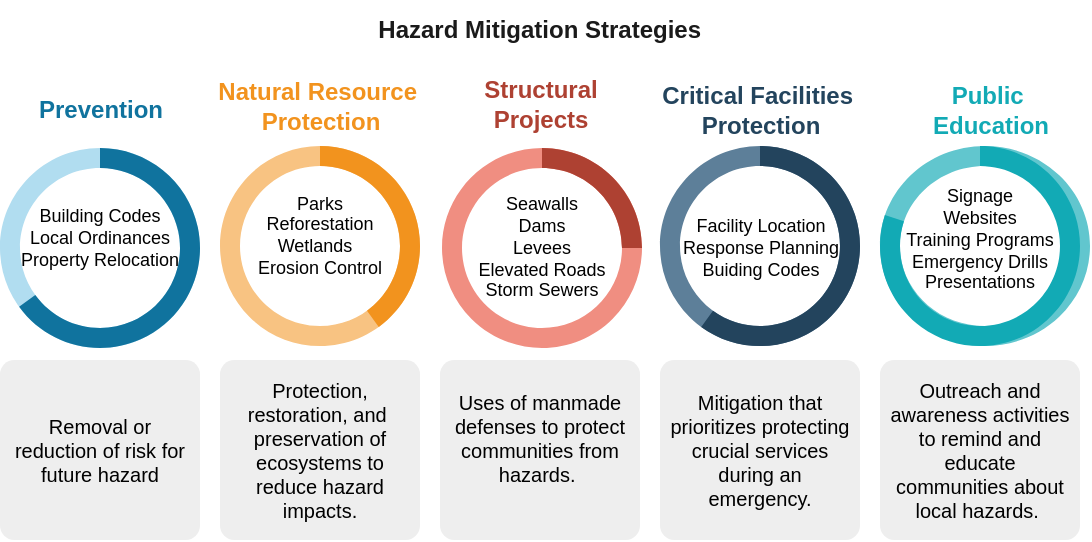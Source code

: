 <mxfile version="17.4.3" type="github">
  <diagram id="vB7MAhKk8KfPzvRbSi1f" name="Page-1">
    <mxGraphModel dx="769" dy="665" grid="1" gridSize="10" guides="1" tooltips="1" connect="1" arrows="1" fold="1" page="1" pageScale="1" pageWidth="850" pageHeight="1100" math="0" shadow="0">
      <root>
        <mxCell id="0" />
        <mxCell id="1" parent="0" />
        <mxCell id="suaXxGD8esU_ArbBz12s-23" value="Label" style="verticalLabelPosition=bottom;verticalAlign=top;html=1;shape=mxgraph.basic.donut;dx=10;strokeColor=none;fillColor=#B1DDF0;fontSize=12;fontColor=#10739E;align=center;fontStyle=1;" parent="1" vertex="1">
          <mxGeometry x="150" y="284" width="100" height="100" as="geometry" />
        </mxCell>
        <mxCell id="suaXxGD8esU_ArbBz12s-24" value="" style="verticalLabelPosition=middle;verticalAlign=middle;html=1;shape=mxgraph.basic.partConcEllipse;startAngle=0;endAngle=0.65;arcWidth=0.2;strokeColor=none;fillColor=#10739E;fontSize=22;fontColor=#10739E;align=center;fontStyle=1" parent="suaXxGD8esU_ArbBz12s-23" vertex="1">
          <mxGeometry width="100" height="100" as="geometry" />
        </mxCell>
        <mxCell id="suaXxGD8esU_ArbBz12s-48" value="&lt;div style=&quot;font-size: 9px&quot;&gt;&lt;font style=&quot;font-size: 9px&quot;&gt;Building Codes&lt;/font&gt;&lt;/div&gt;&lt;div style=&quot;font-size: 9px&quot;&gt;&lt;font style=&quot;font-size: 9px&quot;&gt;Local Ordinances&lt;/font&gt;&lt;/div&gt;&lt;div style=&quot;font-size: 9px&quot;&gt;&lt;font style=&quot;font-size: 9px&quot;&gt;Property Relocation&lt;/font&gt;&lt;/div&gt;&lt;div style=&quot;font-size: 9px&quot;&gt;&lt;br&gt;&lt;/div&gt;" style="text;html=1;strokeColor=none;fillColor=none;align=center;verticalAlign=middle;whiteSpace=wrap;rounded=0;fontSize=10;" parent="suaXxGD8esU_ArbBz12s-23" vertex="1">
          <mxGeometry y="25" width="100" height="50" as="geometry" />
        </mxCell>
        <mxCell id="suaXxGD8esU_ArbBz12s-25" value="Label" style="verticalLabelPosition=bottom;verticalAlign=top;html=1;shape=mxgraph.basic.donut;dx=10;strokeColor=none;fillColor=#F8C382;fontSize=12;fontColor=#F2931E;align=center;fontStyle=1;" parent="1" vertex="1">
          <mxGeometry x="260" y="283" width="100" height="100" as="geometry" />
        </mxCell>
        <mxCell id="suaXxGD8esU_ArbBz12s-26" value="" style="verticalLabelPosition=middle;verticalAlign=middle;html=1;shape=mxgraph.basic.partConcEllipse;startAngle=0;endAngle=0.4;arcWidth=0.2;strokeColor=none;fillColor=#F2931E;fontSize=22;fontColor=#F2931E;align=center;fontStyle=1" parent="suaXxGD8esU_ArbBz12s-25" vertex="1">
          <mxGeometry width="100" height="100" as="geometry" />
        </mxCell>
        <mxCell id="suaXxGD8esU_ArbBz12s-49" value="&lt;div&gt;Parks&lt;/div&gt;&lt;div&gt;Reforestation&lt;/div&gt;&lt;div&gt;Wetlands&amp;nbsp;&amp;nbsp;&lt;/div&gt;&lt;div&gt;Erosion Control&lt;/div&gt;&lt;div&gt;&lt;br&gt;&lt;/div&gt;" style="text;html=1;strokeColor=none;fillColor=none;align=center;verticalAlign=middle;whiteSpace=wrap;rounded=0;fontSize=9;" parent="suaXxGD8esU_ArbBz12s-25" vertex="1">
          <mxGeometry x="10" y="35" width="80" height="30" as="geometry" />
        </mxCell>
        <mxCell id="suaXxGD8esU_ArbBz12s-27" value="Label" style="verticalLabelPosition=bottom;verticalAlign=top;html=1;shape=mxgraph.basic.donut;dx=10;strokeColor=none;fillColor=#F08E81;fontSize=12;fontColor=#AE4132;align=center;fontStyle=1;" parent="1" vertex="1">
          <mxGeometry x="371" y="284" width="100" height="100" as="geometry" />
        </mxCell>
        <mxCell id="suaXxGD8esU_ArbBz12s-28" value="" style="verticalLabelPosition=middle;verticalAlign=middle;html=1;shape=mxgraph.basic.partConcEllipse;startAngle=0;endAngle=0.25;arcWidth=0.2;strokeColor=none;fillColor=#AE4132;fontSize=22;fontColor=#AE4132;align=center;fontStyle=1" parent="suaXxGD8esU_ArbBz12s-27" vertex="1">
          <mxGeometry width="100" height="100" as="geometry" />
        </mxCell>
        <mxCell id="suaXxGD8esU_ArbBz12s-50" value="&lt;div&gt;Seawalls&lt;/div&gt;&lt;div&gt;Dams&lt;/div&gt;&lt;div&gt;Levees&lt;/div&gt;&lt;div&gt;Elevated Roads&lt;/div&gt;&lt;div&gt;Storm Sewers&lt;/div&gt;&lt;div&gt;&lt;br&gt;&lt;/div&gt;" style="text;html=1;strokeColor=none;fillColor=none;align=center;verticalAlign=middle;whiteSpace=wrap;rounded=0;fontSize=9;" parent="suaXxGD8esU_ArbBz12s-27" vertex="1">
          <mxGeometry x="10" y="40" width="80" height="30" as="geometry" />
        </mxCell>
        <mxCell id="suaXxGD8esU_ArbBz12s-29" value="Label" style="verticalLabelPosition=bottom;verticalAlign=top;html=1;shape=mxgraph.basic.donut;dx=10;strokeColor=none;fillColor=#5D7F99;fontSize=12;fontColor=#23445D;align=center;fontStyle=1;" parent="1" vertex="1">
          <mxGeometry x="480" y="283" width="100" height="100" as="geometry" />
        </mxCell>
        <mxCell id="suaXxGD8esU_ArbBz12s-30" value="" style="verticalLabelPosition=middle;verticalAlign=middle;html=1;shape=mxgraph.basic.partConcEllipse;startAngle=0;endAngle=0.6;arcWidth=0.2;strokeColor=none;fillColor=#23445D;fontSize=22;fontColor=#23445D;align=center;fontStyle=1" parent="suaXxGD8esU_ArbBz12s-29" vertex="1">
          <mxGeometry width="100" height="100" as="geometry" />
        </mxCell>
        <mxCell id="suaXxGD8esU_ArbBz12s-52" value="Facility Location&lt;br&gt;Response Planning&lt;br&gt;Buiding Codes&lt;br&gt;&lt;br&gt;&lt;br&gt;&amp;nbsp;" style="text;html=1;strokeColor=none;fillColor=none;align=center;verticalAlign=middle;whiteSpace=wrap;rounded=0;fontSize=9;" parent="suaXxGD8esU_ArbBz12s-29" vertex="1">
          <mxGeometry x="8.75" y="47" width="82.5" height="40" as="geometry" />
        </mxCell>
        <mxCell id="suaXxGD8esU_ArbBz12s-31" value="Label" style="verticalLabelPosition=bottom;verticalAlign=top;html=1;shape=mxgraph.basic.donut;dx=10;strokeColor=none;fillColor=#61C6CE;fontSize=12;fontColor=#12AAB5;align=center;fontStyle=1;" parent="1" vertex="1">
          <mxGeometry x="590" y="283" width="105" height="100" as="geometry" />
        </mxCell>
        <mxCell id="suaXxGD8esU_ArbBz12s-32" value="" style="verticalLabelPosition=middle;verticalAlign=middle;html=1;shape=mxgraph.basic.partConcEllipse;startAngle=0;endAngle=0.8;arcWidth=0.2;strokeColor=none;fillColor=#12AAB5;fontSize=22;fontColor=#12AAB5;align=center;fontStyle=1" parent="suaXxGD8esU_ArbBz12s-31" vertex="1">
          <mxGeometry width="100" height="100" as="geometry" />
        </mxCell>
        <mxCell id="suaXxGD8esU_ArbBz12s-51" value="&lt;div&gt;Signage&lt;/div&gt;&lt;div&gt;Websites&lt;/div&gt;&lt;div&gt;Training Programs&lt;/div&gt;&lt;div&gt;Emergency Drills&lt;/div&gt;&lt;div&gt;Presentations&lt;/div&gt;&lt;div&gt;&lt;br&gt;&lt;/div&gt;" style="text;html=1;strokeColor=none;fillColor=none;align=center;verticalAlign=middle;whiteSpace=wrap;rounded=0;fontSize=9;" parent="suaXxGD8esU_ArbBz12s-31" vertex="1">
          <mxGeometry x="-5" y="32" width="110" height="40" as="geometry" />
        </mxCell>
        <mxCell id="suaXxGD8esU_ArbBz12s-38" value="&lt;div style=&quot;font-size: 12px;&quot;&gt;Prevention&lt;/div&gt;" style="verticalLabelPosition=middle;verticalAlign=middle;html=1;html=1;fillColor=none;strokeColor=none;fontSize=12;fontColor=#10739E;align=center;fontStyle=1;" parent="1" vertex="1">
          <mxGeometry x="150" y="250" width="100" height="30" as="geometry" />
        </mxCell>
        <mxCell id="suaXxGD8esU_ArbBz12s-39" value="&lt;div style=&quot;font-size: 12px;&quot;&gt;Natural Resource&amp;nbsp;&lt;/div&gt;&lt;div style=&quot;font-size: 12px;&quot;&gt;Protection&lt;/div&gt;" style="verticalLabelPosition=middle;verticalAlign=middle;html=1;html=1;fillColor=none;strokeColor=none;fontSize=12;fontColor=#F2931E;align=center;fontStyle=1;" parent="1" vertex="1">
          <mxGeometry x="260" y="248" width="100" height="30" as="geometry" />
        </mxCell>
        <mxCell id="suaXxGD8esU_ArbBz12s-40" value="Structural &lt;br style=&quot;font-size: 12px;&quot;&gt;Projects" style="verticalLabelPosition=middle;verticalAlign=middle;html=1;html=1;fillColor=none;strokeColor=none;fontSize=12;fontColor=#AE4132;align=center;fontStyle=1;" parent="1" vertex="1">
          <mxGeometry x="370" y="247" width="100" height="30" as="geometry" />
        </mxCell>
        <mxCell id="suaXxGD8esU_ArbBz12s-41" value="&lt;div style=&quot;font-size: 12px;&quot;&gt;&lt;font style=&quot;font-size: 12px;&quot;&gt;Critical&amp;nbsp;&lt;/font&gt;&lt;span style=&quot;font-size: 12px;&quot;&gt;Facilities&amp;nbsp;&lt;/span&gt;&lt;/div&gt;&lt;div style=&quot;font-size: 12px;&quot;&gt;&lt;font style=&quot;font-size: 12px;&quot;&gt;Protection&lt;/font&gt;&lt;/div&gt;" style="verticalLabelPosition=middle;verticalAlign=middle;html=1;html=1;fillColor=none;strokeColor=none;fontSize=12;fontColor=#23445D;align=center;fontStyle=1;" parent="1" vertex="1">
          <mxGeometry x="480" y="250" width="100" height="30" as="geometry" />
        </mxCell>
        <mxCell id="suaXxGD8esU_ArbBz12s-42" value="&lt;div style=&quot;font-size: 12px;&quot;&gt;Public&amp;nbsp;&lt;/div&gt;&lt;div style=&quot;font-size: 12px;&quot;&gt;Education&lt;/div&gt;" style="verticalLabelPosition=middle;verticalAlign=middle;html=1;html=1;fillColor=none;strokeColor=none;fontSize=12;fontColor=#12AAB5;align=center;fontStyle=1;" parent="1" vertex="1">
          <mxGeometry x="595" y="250" width="100" height="30" as="geometry" />
        </mxCell>
        <mxCell id="suaXxGD8esU_ArbBz12s-43" value="Removal or reduction of risk for future hazard" style="verticalLabelPosition=middle;verticalAlign=middle;html=1;html=1;fillColor=#EEEEEE;strokeColor=none;fontSize=10;align=center;fontStyle=0;rounded=1;whiteSpace=wrap;arcSize=8;spacing=5;" parent="1" vertex="1">
          <mxGeometry x="150" y="390" width="100" height="90" as="geometry" />
        </mxCell>
        <mxCell id="suaXxGD8esU_ArbBz12s-44" value="&lt;div&gt;Protection, restoration, and&amp;nbsp; preservation of ecosystems to reduce hazard impacts.&lt;/div&gt;" style="verticalLabelPosition=middle;verticalAlign=middle;html=1;html=1;fillColor=#EEEEEE;strokeColor=none;fontSize=10;align=center;fontStyle=0;rounded=1;whiteSpace=wrap;arcSize=8;spacing=5;" parent="1" vertex="1">
          <mxGeometry x="260" y="390" width="100" height="90" as="geometry" />
        </mxCell>
        <mxCell id="suaXxGD8esU_ArbBz12s-45" value="&lt;div&gt;Uses of manmade defenses to protect communities from hazards.&amp;nbsp;&lt;/div&gt;&lt;div&gt;&lt;br&gt;&lt;/div&gt;" style="verticalLabelPosition=middle;verticalAlign=middle;html=1;html=1;fillColor=#EEEEEE;strokeColor=none;fontSize=10;align=center;fontStyle=0;rounded=1;whiteSpace=wrap;arcSize=8;spacing=5;" parent="1" vertex="1">
          <mxGeometry x="370" y="390" width="100" height="90" as="geometry" />
        </mxCell>
        <mxCell id="suaXxGD8esU_ArbBz12s-46" value="&lt;div&gt;Mitigation that prioritizes protecting crucial services during an emergency.&lt;/div&gt;" style="verticalLabelPosition=middle;verticalAlign=middle;html=1;html=1;fillColor=#EEEEEE;strokeColor=none;fontSize=10;align=center;fontStyle=0;rounded=1;whiteSpace=wrap;arcSize=8;spacing=5;" parent="1" vertex="1">
          <mxGeometry x="480" y="390" width="100" height="90" as="geometry" />
        </mxCell>
        <mxCell id="suaXxGD8esU_ArbBz12s-47" value="&lt;div&gt;Outreach and awareness activities to remind and educate communities about local hazards.&amp;nbsp;&lt;/div&gt;" style="verticalLabelPosition=middle;verticalAlign=middle;html=1;html=1;fillColor=#EEEEEE;strokeColor=none;fontSize=10;align=center;fontStyle=0;rounded=1;whiteSpace=wrap;arcSize=8;spacing=5;" parent="1" vertex="1">
          <mxGeometry x="590" y="390" width="100" height="90" as="geometry" />
        </mxCell>
        <mxCell id="suaXxGD8esU_ArbBz12s-56" value="&lt;font color=&quot;#1a1a1a&quot;&gt;Hazard Mitigation Strategies&amp;nbsp;&lt;/font&gt;" style="verticalLabelPosition=middle;verticalAlign=middle;html=1;html=1;fillColor=none;strokeColor=none;fontSize=12;fontColor=#AE4132;align=center;fontStyle=1;" parent="1" vertex="1">
          <mxGeometry x="371" y="210" width="100" height="30" as="geometry" />
        </mxCell>
      </root>
    </mxGraphModel>
  </diagram>
</mxfile>
